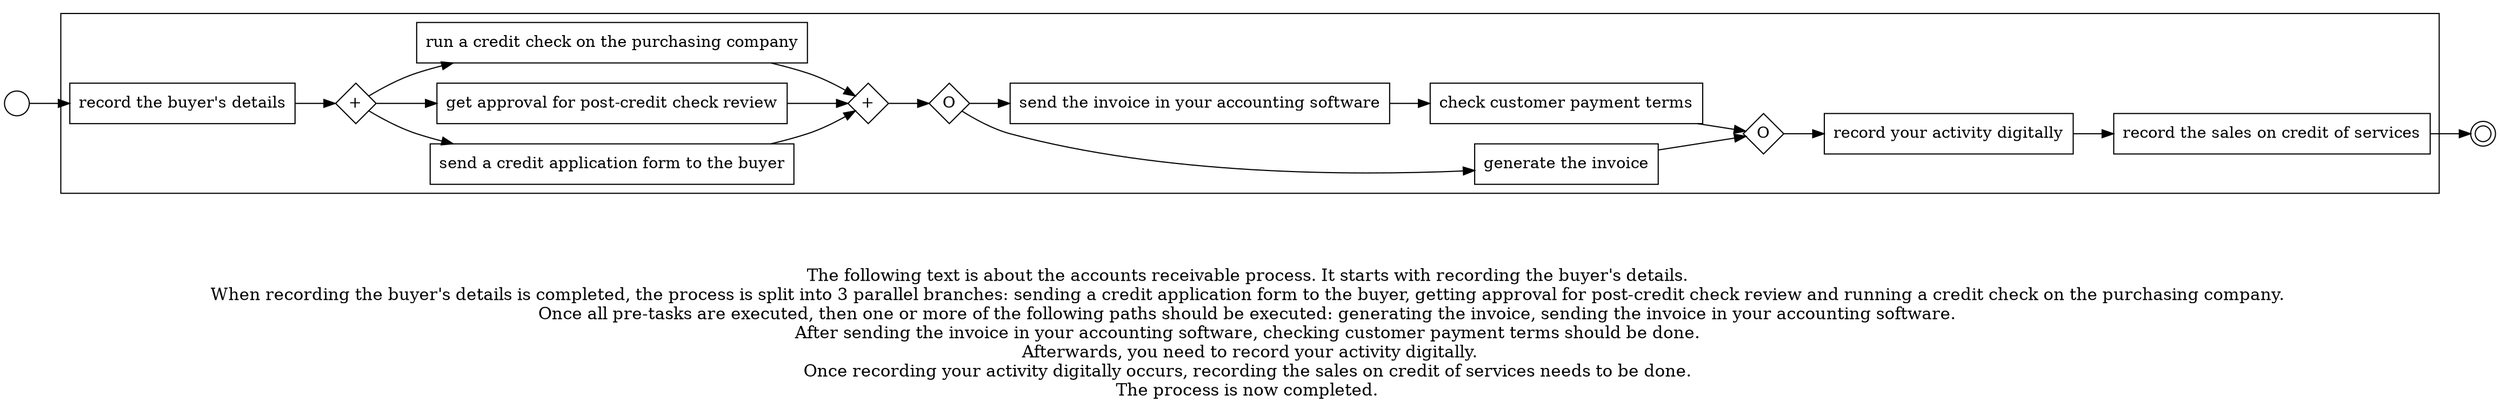 digraph accounts_receivable_process_6 {
	graph [rankdir=LR]
	START_NODE [label="" shape=circle width=0.3]
	subgraph CLUSTER_0 {
		"record the buyer's details" [shape=box]
		"AND_SPLIT--2. Establish your credit practices_M9GZ" [label="+" fixedsize=true shape=diamond width=0.5]
		"record the buyer's details" -> "AND_SPLIT--2. Establish your credit practices_M9GZ"
		"send a credit application form to the buyer" [shape=box]
		"AND_SPLIT--2. Establish your credit practices_M9GZ" -> "send a credit application form to the buyer"
		"get approval for post-credit check review" [shape=box]
		"AND_SPLIT--2. Establish your credit practices_M9GZ" -> "get approval for post-credit check review"
		"run a credit check on the purchasing company" [shape=box]
		"AND_SPLIT--2. Establish your credit practices_M9GZ" -> "run a credit check on the purchasing company"
		"AND_JOIN--2. Establish your credit practices_M9GZ" [label="+" fixedsize=true shape=diamond width=0.5]
		"send a credit application form to the buyer" -> "AND_JOIN--2. Establish your credit practices_M9GZ"
		"get approval for post-credit check review" -> "AND_JOIN--2. Establish your credit practices_M9GZ"
		"run a credit check on the purchasing company" -> "AND_JOIN--2. Establish your credit practices_M9GZ"
		"OR_SPLIT--3. Invoicing_AUQG" [label=O fixedsize=true shape=diamond width=0.5]
		"AND_JOIN--2. Establish your credit practices_M9GZ" -> "OR_SPLIT--3. Invoicing_AUQG"
		"generate the invoice" [shape=box]
		"OR_SPLIT--3. Invoicing_AUQG" -> "generate the invoice"
		"send the invoice in your accounting software" [shape=box]
		"OR_SPLIT--3. Invoicing_AUQG" -> "send the invoice in your accounting software"
		"check customer payment terms" [shape=box]
		"send the invoice in your accounting software" -> "check customer payment terms"
		"OR_JOIN--3. Invoicing_AUQG" [label=O fixedsize=true shape=diamond width=0.5]
		"generate the invoice" -> "OR_JOIN--3. Invoicing_AUQG"
		"check customer payment terms" -> "OR_JOIN--3. Invoicing_AUQG"
		"record your activity digitally" [shape=box]
		"OR_JOIN--3. Invoicing_AUQG" -> "record your activity digitally"
		"record the sales on credit of services" [shape=box]
		"record your activity digitally" -> "record the sales on credit of services"
	}
	START_NODE -> "record the buyer's details"
	END_NODE [label="" shape=doublecircle width=0.2]
	"record the sales on credit of services" -> END_NODE
	fontsize=15 label="\n\n
The following text is about the accounts receivable process. It starts with recording the buyer's details. 
When recording the buyer's details is completed, the process is split into 3 parallel branches: sending a credit application form to the buyer, getting approval for post-credit check review and running a credit check on the purchasing company. 
Once all pre-tasks are executed, then one or more of the following paths should be executed: generating the invoice, sending the invoice in your accounting software. 
After sending the invoice in your accounting software, checking customer payment terms should be done. 
Afterwards, you need to record your activity digitally.
Once recording your activity digitally occurs, recording the sales on credit of services needs to be done. 
The process is now completed. 
"
}
